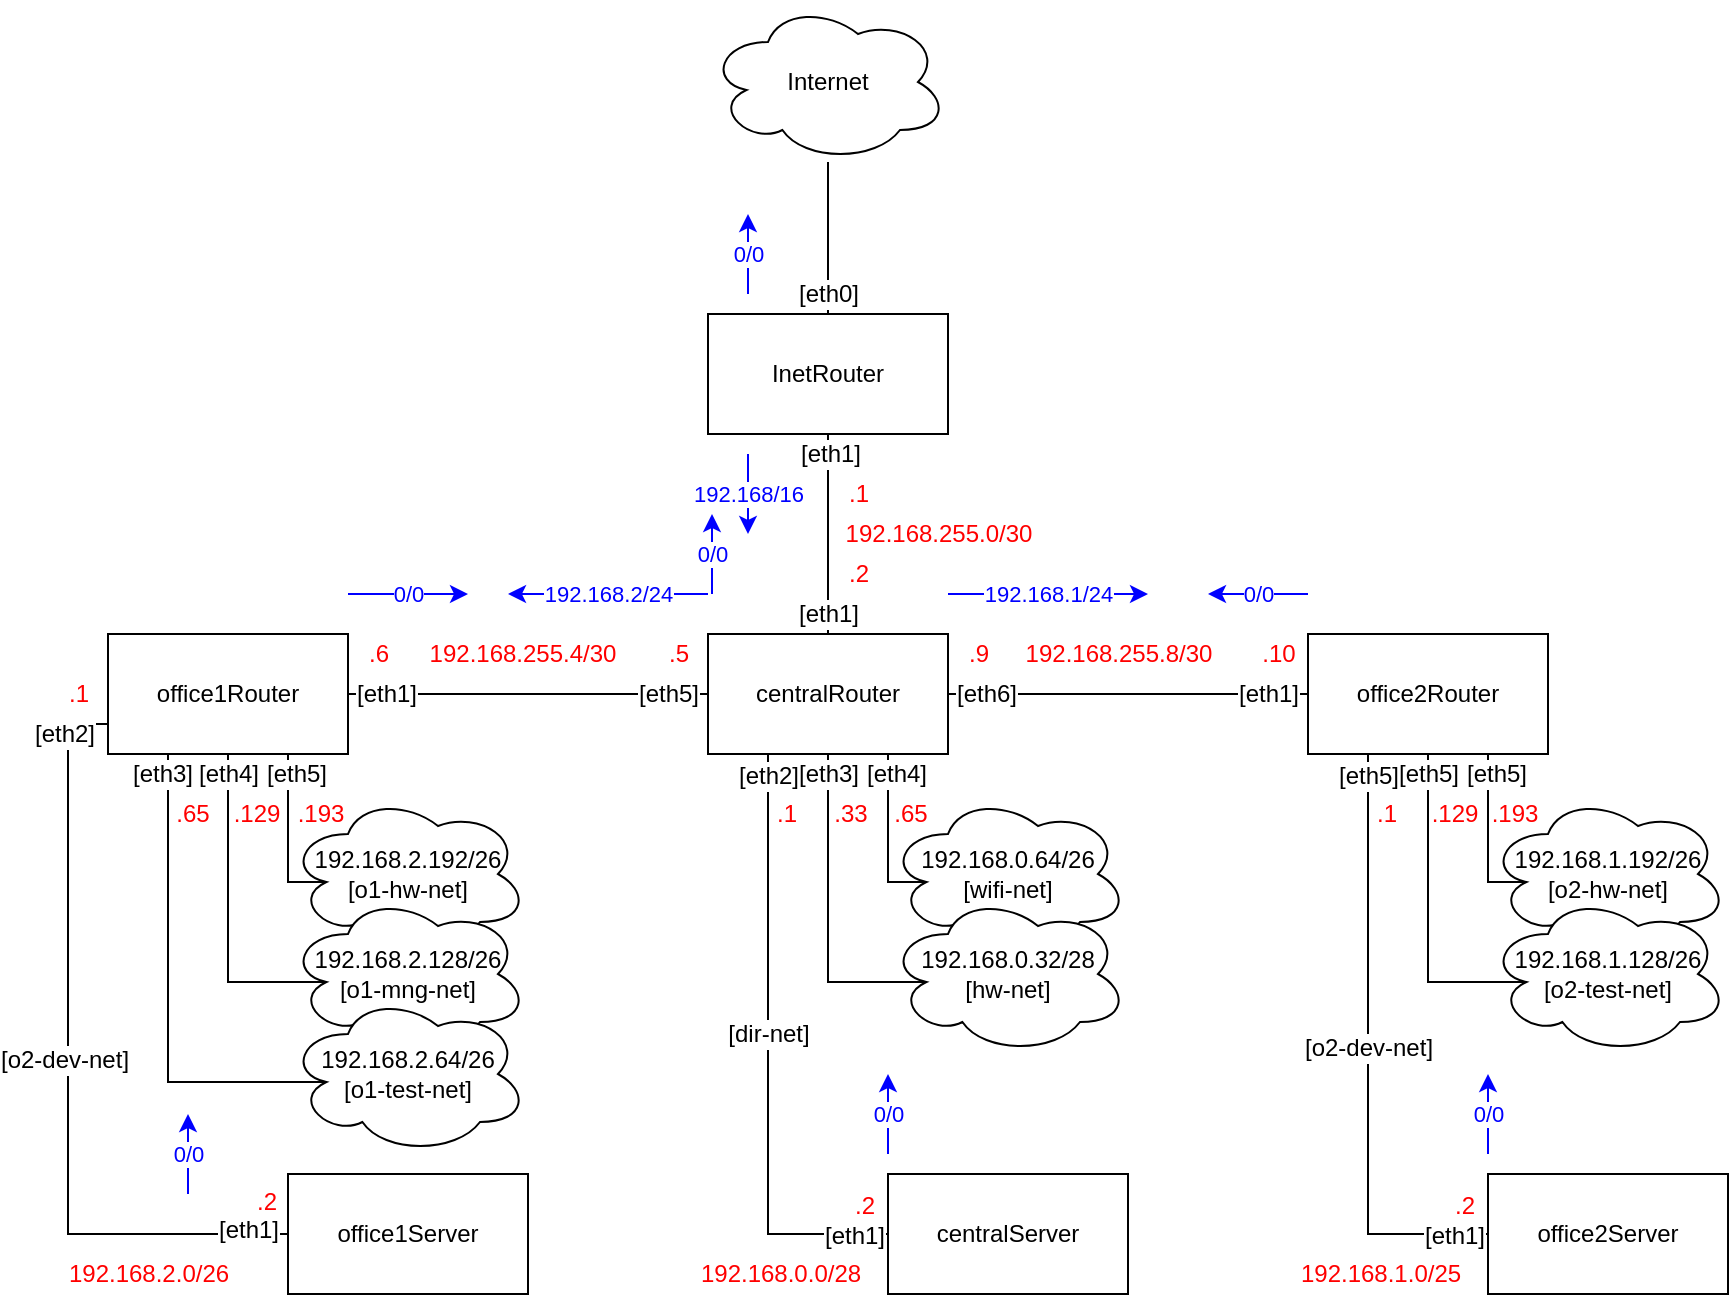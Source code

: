 <mxfile version="12.6.5" type="device"><diagram id="DPJ_6MhXkqL7MhU8b8yA" name="Page-1"><mxGraphModel dx="1773" dy="725" grid="1" gridSize="10" guides="1" tooltips="1" connect="1" arrows="1" fold="1" page="1" pageScale="1" pageWidth="827" pageHeight="1169" math="0" shadow="0"><root><mxCell id="0"/><mxCell id="1" parent="0"/><mxCell id="fYzJv8XHW7CNswu0KV_L-2" value="InetRouter" style="rounded=0;whiteSpace=wrap;html=1;" vertex="1" parent="1"><mxGeometry x="340" y="200" width="120" height="60" as="geometry"/></mxCell><mxCell id="fYzJv8XHW7CNswu0KV_L-3" value="Internet" style="ellipse;shape=cloud;whiteSpace=wrap;html=1;" vertex="1" parent="1"><mxGeometry x="340" y="44" width="120" height="80" as="geometry"/></mxCell><mxCell id="fYzJv8XHW7CNswu0KV_L-4" value="" style="endArrow=none;html=1;exitX=0.5;exitY=0;exitDx=0;exitDy=0;" edge="1" parent="1" source="fYzJv8XHW7CNswu0KV_L-2" target="fYzJv8XHW7CNswu0KV_L-3"><mxGeometry width="50" height="50" relative="1" as="geometry"><mxPoint x="340" y="330" as="sourcePoint"/><mxPoint x="390" y="280" as="targetPoint"/></mxGeometry></mxCell><mxCell id="fYzJv8XHW7CNswu0KV_L-5" value="[eth0]" style="text;html=1;align=center;verticalAlign=middle;resizable=0;points=[];labelBackgroundColor=#ffffff;" vertex="1" connectable="0" parent="fYzJv8XHW7CNswu0KV_L-4"><mxGeometry x="-0.053" y="-1" relative="1" as="geometry"><mxPoint x="-1" y="26" as="offset"/></mxGeometry></mxCell><mxCell id="fYzJv8XHW7CNswu0KV_L-7" value="centralRouter" style="rounded=0;whiteSpace=wrap;html=1;" vertex="1" parent="1"><mxGeometry x="340" y="360" width="120" height="60" as="geometry"/></mxCell><mxCell id="fYzJv8XHW7CNswu0KV_L-8" value="" style="endArrow=none;html=1;entryX=0.5;entryY=1;entryDx=0;entryDy=0;" edge="1" parent="1" source="fYzJv8XHW7CNswu0KV_L-7" target="fYzJv8XHW7CNswu0KV_L-2"><mxGeometry width="50" height="50" relative="1" as="geometry"><mxPoint x="410" y="210" as="sourcePoint"/><mxPoint x="410" y="134" as="targetPoint"/></mxGeometry></mxCell><mxCell id="fYzJv8XHW7CNswu0KV_L-9" value="[eth1]" style="text;html=1;align=center;verticalAlign=middle;resizable=0;points=[];labelBackgroundColor=#ffffff;" vertex="1" connectable="0" parent="fYzJv8XHW7CNswu0KV_L-8"><mxGeometry x="-0.053" y="-1" relative="1" as="geometry"><mxPoint x="-1" y="37" as="offset"/></mxGeometry></mxCell><mxCell id="fYzJv8XHW7CNswu0KV_L-10" value="[eth1]" style="text;html=1;align=center;verticalAlign=middle;resizable=0;points=[];labelBackgroundColor=#ffffff;" vertex="1" connectable="0" parent="fYzJv8XHW7CNswu0KV_L-8"><mxGeometry x="0.62" y="-1" relative="1" as="geometry"><mxPoint y="-9" as="offset"/></mxGeometry></mxCell><mxCell id="fYzJv8XHW7CNswu0KV_L-11" value="192.168.255.0/30" style="text;html=1;align=center;verticalAlign=middle;resizable=0;points=[];autosize=1;fontColor=#FF0000;" vertex="1" parent="1"><mxGeometry x="400" y="300" width="110" height="20" as="geometry"/></mxCell><mxCell id="fYzJv8XHW7CNswu0KV_L-12" value=".1" style="text;html=1;align=center;verticalAlign=middle;resizable=0;points=[];autosize=1;fontColor=#FF0000;" vertex="1" parent="1"><mxGeometry x="400" y="280" width="30" height="20" as="geometry"/></mxCell><mxCell id="fYzJv8XHW7CNswu0KV_L-13" value=".2" style="text;html=1;align=center;verticalAlign=middle;resizable=0;points=[];autosize=1;fontColor=#FF0000;" vertex="1" parent="1"><mxGeometry x="400" y="320" width="30" height="20" as="geometry"/></mxCell><mxCell id="fYzJv8XHW7CNswu0KV_L-14" value="office1Router" style="rounded=0;whiteSpace=wrap;html=1;" vertex="1" parent="1"><mxGeometry x="40" y="360" width="120" height="60" as="geometry"/></mxCell><mxCell id="fYzJv8XHW7CNswu0KV_L-16" value="" style="endArrow=none;html=1;entryX=1;entryY=0.5;entryDx=0;entryDy=0;exitX=0;exitY=0.5;exitDx=0;exitDy=0;" edge="1" parent="1" source="fYzJv8XHW7CNswu0KV_L-7" target="fYzJv8XHW7CNswu0KV_L-14"><mxGeometry width="50" height="50" relative="1" as="geometry"><mxPoint x="40" y="490" as="sourcePoint"/><mxPoint x="90" y="440" as="targetPoint"/></mxGeometry></mxCell><mxCell id="fYzJv8XHW7CNswu0KV_L-53" value="[eth5]" style="text;html=1;align=center;verticalAlign=middle;resizable=0;points=[];labelBackgroundColor=#ffffff;" vertex="1" connectable="0" parent="fYzJv8XHW7CNswu0KV_L-16"><mxGeometry x="-0.644" y="-1" relative="1" as="geometry"><mxPoint x="12" y="1" as="offset"/></mxGeometry></mxCell><mxCell id="fYzJv8XHW7CNswu0KV_L-54" value="[eth1]" style="text;html=1;align=center;verticalAlign=middle;resizable=0;points=[];labelBackgroundColor=#ffffff;" vertex="1" connectable="0" parent="fYzJv8XHW7CNswu0KV_L-16"><mxGeometry x="0.789" relative="1" as="geometry"><mxPoint as="offset"/></mxGeometry></mxCell><mxCell id="fYzJv8XHW7CNswu0KV_L-17" value="192.168.2.192/26&lt;br&gt;[o1-hw-net]" style="ellipse;shape=cloud;whiteSpace=wrap;html=1;" vertex="1" parent="1"><mxGeometry x="130" y="440" width="120" height="80" as="geometry"/></mxCell><mxCell id="fYzJv8XHW7CNswu0KV_L-18" value="192.168.2.128/26&lt;br&gt;[o1-mng-net]" style="ellipse;shape=cloud;whiteSpace=wrap;html=1;" vertex="1" parent="1"><mxGeometry x="130" y="490" width="120" height="80" as="geometry"/></mxCell><mxCell id="fYzJv8XHW7CNswu0KV_L-19" value="192.168.2.64/26&lt;br&gt;[o1-test-net]" style="ellipse;shape=cloud;whiteSpace=wrap;html=1;" vertex="1" parent="1"><mxGeometry x="130" y="540" width="120" height="80" as="geometry"/></mxCell><mxCell id="fYzJv8XHW7CNswu0KV_L-20" value="office1Server" style="rounded=0;whiteSpace=wrap;html=1;" vertex="1" parent="1"><mxGeometry x="130" y="630" width="120" height="60" as="geometry"/></mxCell><mxCell id="fYzJv8XHW7CNswu0KV_L-21" value="" style="endArrow=none;html=1;entryX=0.16;entryY=0.55;entryDx=0;entryDy=0;entryPerimeter=0;edgeStyle=elbowEdgeStyle;elbow=vertical;rounded=0;exitX=0.75;exitY=1;exitDx=0;exitDy=0;" edge="1" parent="1" source="fYzJv8XHW7CNswu0KV_L-14" target="fYzJv8XHW7CNswu0KV_L-17"><mxGeometry width="50" height="50" relative="1" as="geometry"><mxPoint x="40" y="760" as="sourcePoint"/><mxPoint x="90" y="710" as="targetPoint"/><Array as="points"><mxPoint x="140" y="484"/></Array></mxGeometry></mxCell><mxCell id="fYzJv8XHW7CNswu0KV_L-32" value="[eth5]" style="text;html=1;align=center;verticalAlign=middle;resizable=0;points=[];labelBackgroundColor=#ffffff;" vertex="1" connectable="0" parent="fYzJv8XHW7CNswu0KV_L-21"><mxGeometry x="0.202" y="-2" relative="1" as="geometry"><mxPoint x="6" y="-40" as="offset"/></mxGeometry></mxCell><mxCell id="fYzJv8XHW7CNswu0KV_L-22" value="" style="endArrow=none;html=1;entryX=0.16;entryY=0.55;entryDx=0;entryDy=0;entryPerimeter=0;edgeStyle=elbowEdgeStyle;elbow=vertical;rounded=0;exitX=0.5;exitY=1;exitDx=0;exitDy=0;" edge="1" parent="1" source="fYzJv8XHW7CNswu0KV_L-14" target="fYzJv8XHW7CNswu0KV_L-18"><mxGeometry width="50" height="50" relative="1" as="geometry"><mxPoint x="140" y="430" as="sourcePoint"/><mxPoint x="159.2" y="494" as="targetPoint"/><Array as="points"><mxPoint x="130" y="534"/></Array></mxGeometry></mxCell><mxCell id="fYzJv8XHW7CNswu0KV_L-31" value="[eth4]" style="text;html=1;align=center;verticalAlign=middle;resizable=0;points=[];labelBackgroundColor=#ffffff;" vertex="1" connectable="0" parent="fYzJv8XHW7CNswu0KV_L-22"><mxGeometry x="0.115" y="-1" relative="1" as="geometry"><mxPoint x="1" y="-81" as="offset"/></mxGeometry></mxCell><mxCell id="fYzJv8XHW7CNswu0KV_L-23" value="" style="endArrow=none;html=1;entryX=0.16;entryY=0.55;entryDx=0;entryDy=0;entryPerimeter=0;edgeStyle=elbowEdgeStyle;elbow=vertical;rounded=0;exitX=0.25;exitY=1;exitDx=0;exitDy=0;" edge="1" parent="1" source="fYzJv8XHW7CNswu0KV_L-14" target="fYzJv8XHW7CNswu0KV_L-19"><mxGeometry width="50" height="50" relative="1" as="geometry"><mxPoint x="110" y="430" as="sourcePoint"/><mxPoint x="159.2" y="544" as="targetPoint"/><Array as="points"><mxPoint x="130" y="584"/></Array></mxGeometry></mxCell><mxCell id="fYzJv8XHW7CNswu0KV_L-30" value="[eth3]" style="text;html=1;align=center;verticalAlign=middle;resizable=0;points=[];labelBackgroundColor=#ffffff;" vertex="1" connectable="0" parent="fYzJv8XHW7CNswu0KV_L-23"><mxGeometry x="-0.219" y="-1" relative="1" as="geometry"><mxPoint x="-2" y="-85" as="offset"/></mxGeometry></mxCell><mxCell id="fYzJv8XHW7CNswu0KV_L-24" value="" style="endArrow=none;html=1;entryX=0;entryY=0.5;entryDx=0;entryDy=0;edgeStyle=elbowEdgeStyle;elbow=vertical;rounded=0;exitX=0;exitY=0.75;exitDx=0;exitDy=0;" edge="1" parent="1" source="fYzJv8XHW7CNswu0KV_L-14" target="fYzJv8XHW7CNswu0KV_L-20"><mxGeometry width="50" height="50" relative="1" as="geometry"><mxPoint x="80" y="430" as="sourcePoint"/><mxPoint x="159.2" y="594" as="targetPoint"/><Array as="points"><mxPoint x="20" y="590"/><mxPoint x="110" y="660"/></Array></mxGeometry></mxCell><mxCell id="fYzJv8XHW7CNswu0KV_L-29" value="[eth2]" style="text;html=1;align=center;verticalAlign=middle;resizable=0;points=[];labelBackgroundColor=#ffffff;" vertex="1" connectable="0" parent="fYzJv8XHW7CNswu0KV_L-24"><mxGeometry x="-0.662" y="-2" relative="1" as="geometry"><mxPoint y="-40" as="offset"/></mxGeometry></mxCell><mxCell id="fYzJv8XHW7CNswu0KV_L-44" value="[eth1]" style="text;html=1;align=center;verticalAlign=middle;resizable=0;points=[];labelBackgroundColor=#ffffff;" vertex="1" connectable="0" parent="fYzJv8XHW7CNswu0KV_L-24"><mxGeometry x="0.849" y="2" relative="1" as="geometry"><mxPoint x="9" as="offset"/></mxGeometry></mxCell><mxCell id="fYzJv8XHW7CNswu0KV_L-82" value="[o2-dev-net]" style="text;html=1;align=center;verticalAlign=middle;resizable=0;points=[];labelBackgroundColor=#ffffff;" vertex="1" connectable="0" parent="fYzJv8XHW7CNswu0KV_L-24"><mxGeometry x="-0.023" y="-2" relative="1" as="geometry"><mxPoint as="offset"/></mxGeometry></mxCell><mxCell id="fYzJv8XHW7CNswu0KV_L-25" value=".193" style="text;html=1;align=center;verticalAlign=middle;resizable=0;points=[];autosize=1;fontColor=#FF0000;" vertex="1" parent="1"><mxGeometry x="126" y="440" width="40" height="20" as="geometry"/></mxCell><mxCell id="fYzJv8XHW7CNswu0KV_L-26" value=".129" style="text;html=1;align=center;verticalAlign=middle;resizable=0;points=[];autosize=1;fontColor=#FF0000;" vertex="1" parent="1"><mxGeometry x="94" y="440" width="40" height="20" as="geometry"/></mxCell><mxCell id="fYzJv8XHW7CNswu0KV_L-27" value=".65" style="text;html=1;align=center;verticalAlign=middle;resizable=0;points=[];autosize=1;fontColor=#FF0000;" vertex="1" parent="1"><mxGeometry x="67" y="440" width="30" height="20" as="geometry"/></mxCell><mxCell id="fYzJv8XHW7CNswu0KV_L-28" value=".1" style="text;html=1;align=center;verticalAlign=middle;resizable=0;points=[];autosize=1;fontColor=#FF0000;" vertex="1" parent="1"><mxGeometry x="10" y="380" width="30" height="20" as="geometry"/></mxCell><mxCell id="fYzJv8XHW7CNswu0KV_L-33" value="192.168.0.64/26&lt;br&gt;[wifi-net]" style="ellipse;shape=cloud;whiteSpace=wrap;html=1;" vertex="1" parent="1"><mxGeometry x="430" y="440" width="120" height="80" as="geometry"/></mxCell><mxCell id="fYzJv8XHW7CNswu0KV_L-34" value="192.168.0.32/28&lt;br&gt;[hw-net]" style="ellipse;shape=cloud;whiteSpace=wrap;html=1;" vertex="1" parent="1"><mxGeometry x="430" y="490" width="120" height="80" as="geometry"/></mxCell><mxCell id="fYzJv8XHW7CNswu0KV_L-35" value="centralServer" style="rounded=0;whiteSpace=wrap;html=1;" vertex="1" parent="1"><mxGeometry x="430" y="630" width="120" height="60" as="geometry"/></mxCell><mxCell id="fYzJv8XHW7CNswu0KV_L-36" value="" style="endArrow=none;html=1;entryX=0.16;entryY=0.55;entryDx=0;entryDy=0;entryPerimeter=0;edgeStyle=elbowEdgeStyle;elbow=vertical;rounded=0;exitX=0.75;exitY=1;exitDx=0;exitDy=0;" edge="1" parent="1" source="fYzJv8XHW7CNswu0KV_L-7" target="fYzJv8XHW7CNswu0KV_L-33"><mxGeometry width="50" height="50" relative="1" as="geometry"><mxPoint x="140" y="430" as="sourcePoint"/><mxPoint x="159.2" y="494" as="targetPoint"/><Array as="points"><mxPoint x="430" y="484"/></Array></mxGeometry></mxCell><mxCell id="fYzJv8XHW7CNswu0KV_L-37" value="[eth4]" style="text;html=1;align=center;verticalAlign=middle;resizable=0;points=[];labelBackgroundColor=#ffffff;" vertex="1" connectable="0" parent="fYzJv8XHW7CNswu0KV_L-36"><mxGeometry x="0.202" y="-2" relative="1" as="geometry"><mxPoint x="6" y="-40" as="offset"/></mxGeometry></mxCell><mxCell id="fYzJv8XHW7CNswu0KV_L-38" value="" style="endArrow=none;html=1;entryX=0.16;entryY=0.55;entryDx=0;entryDy=0;entryPerimeter=0;edgeStyle=elbowEdgeStyle;elbow=vertical;rounded=0;exitX=0.5;exitY=1;exitDx=0;exitDy=0;" edge="1" parent="1" source="fYzJv8XHW7CNswu0KV_L-7" target="fYzJv8XHW7CNswu0KV_L-34"><mxGeometry width="50" height="50" relative="1" as="geometry"><mxPoint x="440" y="430" as="sourcePoint"/><mxPoint x="459.2" y="494" as="targetPoint"/><Array as="points"><mxPoint x="420" y="534"/></Array></mxGeometry></mxCell><mxCell id="fYzJv8XHW7CNswu0KV_L-39" value="[eth3]" style="text;html=1;align=center;verticalAlign=middle;resizable=0;points=[];labelBackgroundColor=#ffffff;" vertex="1" connectable="0" parent="fYzJv8XHW7CNswu0KV_L-38"><mxGeometry x="0.202" y="-2" relative="1" as="geometry"><mxPoint x="2" y="-88" as="offset"/></mxGeometry></mxCell><mxCell id="fYzJv8XHW7CNswu0KV_L-40" value="" style="endArrow=none;html=1;entryX=0;entryY=0.5;entryDx=0;entryDy=0;edgeStyle=elbowEdgeStyle;elbow=vertical;rounded=0;exitX=0.25;exitY=1;exitDx=0;exitDy=0;" edge="1" parent="1" source="fYzJv8XHW7CNswu0KV_L-7" target="fYzJv8XHW7CNswu0KV_L-35"><mxGeometry width="50" height="50" relative="1" as="geometry"><mxPoint x="410" y="430" as="sourcePoint"/><mxPoint x="459.2" y="544" as="targetPoint"/><Array as="points"><mxPoint x="400" y="660"/></Array></mxGeometry></mxCell><mxCell id="fYzJv8XHW7CNswu0KV_L-41" value="[eth2]" style="text;html=1;align=center;verticalAlign=middle;resizable=0;points=[];labelBackgroundColor=#ffffff;" vertex="1" connectable="0" parent="fYzJv8XHW7CNswu0KV_L-40"><mxGeometry x="0.202" y="-2" relative="1" as="geometry"><mxPoint x="2" y="-170" as="offset"/></mxGeometry></mxCell><mxCell id="fYzJv8XHW7CNswu0KV_L-47" value="[eth1]" style="text;html=1;align=center;verticalAlign=middle;resizable=0;points=[];labelBackgroundColor=#ffffff;" vertex="1" connectable="0" parent="fYzJv8XHW7CNswu0KV_L-40"><mxGeometry x="0.6" y="10" relative="1" as="geometry"><mxPoint x="43" y="11" as="offset"/></mxGeometry></mxCell><mxCell id="fYzJv8XHW7CNswu0KV_L-80" value="[dir-net]" style="text;html=1;align=center;verticalAlign=middle;resizable=0;points=[];labelBackgroundColor=#ffffff;" vertex="1" connectable="0" parent="fYzJv8XHW7CNswu0KV_L-40"><mxGeometry x="-0.067" relative="1" as="geometry"><mxPoint as="offset"/></mxGeometry></mxCell><mxCell id="fYzJv8XHW7CNswu0KV_L-42" value=".65" style="text;html=1;align=center;verticalAlign=middle;resizable=0;points=[];autosize=1;fontColor=#FF0000;" vertex="1" parent="1"><mxGeometry x="426" y="440" width="30" height="20" as="geometry"/></mxCell><mxCell id="fYzJv8XHW7CNswu0KV_L-43" value=".33" style="text;html=1;align=center;verticalAlign=middle;resizable=0;points=[];autosize=1;fontColor=#FF0000;" vertex="1" parent="1"><mxGeometry x="396" y="440" width="30" height="20" as="geometry"/></mxCell><mxCell id="fYzJv8XHW7CNswu0KV_L-45" value=".2" style="text;html=1;align=center;verticalAlign=middle;resizable=0;points=[];autosize=1;fontColor=#FF0000;" vertex="1" parent="1"><mxGeometry x="104" y="634" width="30" height="20" as="geometry"/></mxCell><mxCell id="fYzJv8XHW7CNswu0KV_L-46" value="192.168.2.0/26" style="text;html=1;align=center;verticalAlign=middle;resizable=0;points=[];autosize=1;fontColor=#FF0000;" vertex="1" parent="1"><mxGeometry x="10" y="670" width="100" height="20" as="geometry"/></mxCell><mxCell id="fYzJv8XHW7CNswu0KV_L-48" value=".2" style="text;html=1;align=center;verticalAlign=middle;resizable=0;points=[];autosize=1;fontColor=#FF0000;" vertex="1" parent="1"><mxGeometry x="403" y="636" width="30" height="20" as="geometry"/></mxCell><mxCell id="fYzJv8XHW7CNswu0KV_L-49" value=".1" style="text;html=1;align=center;verticalAlign=middle;resizable=0;points=[];autosize=1;fontColor=#FF0000;" vertex="1" parent="1"><mxGeometry x="364" y="440" width="30" height="20" as="geometry"/></mxCell><mxCell id="fYzJv8XHW7CNswu0KV_L-50" value="192.168.0.0/28" style="text;html=1;align=center;verticalAlign=middle;resizable=0;points=[];autosize=1;fontColor=#FF0000;" vertex="1" parent="1"><mxGeometry x="326" y="670" width="100" height="20" as="geometry"/></mxCell><mxCell id="fYzJv8XHW7CNswu0KV_L-51" value="office2Router" style="rounded=0;whiteSpace=wrap;html=1;" vertex="1" parent="1"><mxGeometry x="640" y="360" width="120" height="60" as="geometry"/></mxCell><mxCell id="fYzJv8XHW7CNswu0KV_L-55" value="192.168.255.4/30" style="text;html=1;align=center;verticalAlign=middle;resizable=0;points=[];autosize=1;fontColor=#FF0000;" vertex="1" parent="1"><mxGeometry x="192" y="360" width="110" height="20" as="geometry"/></mxCell><mxCell id="fYzJv8XHW7CNswu0KV_L-56" value=".6" style="text;html=1;align=center;verticalAlign=middle;resizable=0;points=[];autosize=1;fontColor=#FF0000;" vertex="1" parent="1"><mxGeometry x="160" y="360" width="30" height="20" as="geometry"/></mxCell><mxCell id="fYzJv8XHW7CNswu0KV_L-57" value=".5" style="text;html=1;align=center;verticalAlign=middle;resizable=0;points=[];autosize=1;fontColor=#FF0000;" vertex="1" parent="1"><mxGeometry x="310" y="360" width="30" height="20" as="geometry"/></mxCell><mxCell id="fYzJv8XHW7CNswu0KV_L-58" value="" style="endArrow=none;html=1;entryX=1;entryY=0.5;entryDx=0;entryDy=0;exitX=0;exitY=0.5;exitDx=0;exitDy=0;" edge="1" parent="1" source="fYzJv8XHW7CNswu0KV_L-51" target="fYzJv8XHW7CNswu0KV_L-7"><mxGeometry width="50" height="50" relative="1" as="geometry"><mxPoint x="350" y="400" as="sourcePoint"/><mxPoint x="170" y="400" as="targetPoint"/></mxGeometry></mxCell><mxCell id="fYzJv8XHW7CNswu0KV_L-59" value="[eth1]" style="text;html=1;align=center;verticalAlign=middle;resizable=0;points=[];labelBackgroundColor=#ffffff;" vertex="1" connectable="0" parent="fYzJv8XHW7CNswu0KV_L-58"><mxGeometry x="-0.644" y="-1" relative="1" as="geometry"><mxPoint x="12" y="1" as="offset"/></mxGeometry></mxCell><mxCell id="fYzJv8XHW7CNswu0KV_L-60" value="[eth6]" style="text;html=1;align=center;verticalAlign=middle;resizable=0;points=[];labelBackgroundColor=#ffffff;" vertex="1" connectable="0" parent="fYzJv8XHW7CNswu0KV_L-58"><mxGeometry x="0.789" relative="1" as="geometry"><mxPoint as="offset"/></mxGeometry></mxCell><mxCell id="fYzJv8XHW7CNswu0KV_L-61" value="192.168.255.8/30" style="text;html=1;align=center;verticalAlign=middle;resizable=0;points=[];autosize=1;fontColor=#FF0000;" vertex="1" parent="1"><mxGeometry x="490" y="360" width="110" height="20" as="geometry"/></mxCell><mxCell id="fYzJv8XHW7CNswu0KV_L-62" value=".9" style="text;html=1;align=center;verticalAlign=middle;resizable=0;points=[];autosize=1;fontColor=#FF0000;" vertex="1" parent="1"><mxGeometry x="460" y="360" width="30" height="20" as="geometry"/></mxCell><mxCell id="fYzJv8XHW7CNswu0KV_L-63" value=".10" style="text;html=1;align=center;verticalAlign=middle;resizable=0;points=[];autosize=1;fontColor=#FF0000;" vertex="1" parent="1"><mxGeometry x="610" y="360" width="30" height="20" as="geometry"/></mxCell><mxCell id="fYzJv8XHW7CNswu0KV_L-64" value="192.168.1.192/26&lt;br&gt;[o2-hw-net]" style="ellipse;shape=cloud;whiteSpace=wrap;html=1;" vertex="1" parent="1"><mxGeometry x="730" y="440" width="120" height="80" as="geometry"/></mxCell><mxCell id="fYzJv8XHW7CNswu0KV_L-65" value="192.168.1.128/26&lt;br&gt;[o2-test-net]" style="ellipse;shape=cloud;whiteSpace=wrap;html=1;" vertex="1" parent="1"><mxGeometry x="730" y="490" width="120" height="80" as="geometry"/></mxCell><mxCell id="fYzJv8XHW7CNswu0KV_L-66" value="office2Server" style="rounded=0;whiteSpace=wrap;html=1;" vertex="1" parent="1"><mxGeometry x="730" y="630" width="120" height="60" as="geometry"/></mxCell><mxCell id="fYzJv8XHW7CNswu0KV_L-67" value="" style="endArrow=none;html=1;entryX=0.16;entryY=0.55;entryDx=0;entryDy=0;entryPerimeter=0;edgeStyle=elbowEdgeStyle;elbow=vertical;rounded=0;exitX=0.75;exitY=1;exitDx=0;exitDy=0;" edge="1" parent="1" target="fYzJv8XHW7CNswu0KV_L-64" source="fYzJv8XHW7CNswu0KV_L-51"><mxGeometry width="50" height="50" relative="1" as="geometry"><mxPoint x="730" y="420" as="sourcePoint"/><mxPoint x="459.2" y="494" as="targetPoint"/><Array as="points"><mxPoint x="730" y="484"/></Array></mxGeometry></mxCell><mxCell id="fYzJv8XHW7CNswu0KV_L-68" value="[eth5]" style="text;html=1;align=center;verticalAlign=middle;resizable=0;points=[];labelBackgroundColor=#ffffff;" vertex="1" connectable="0" parent="fYzJv8XHW7CNswu0KV_L-67"><mxGeometry x="0.202" y="-2" relative="1" as="geometry"><mxPoint x="6" y="-40" as="offset"/></mxGeometry></mxCell><mxCell id="fYzJv8XHW7CNswu0KV_L-69" value="" style="endArrow=none;html=1;entryX=0.16;entryY=0.55;entryDx=0;entryDy=0;entryPerimeter=0;edgeStyle=elbowEdgeStyle;elbow=vertical;rounded=0;exitX=0.5;exitY=1;exitDx=0;exitDy=0;" edge="1" parent="1" target="fYzJv8XHW7CNswu0KV_L-65" source="fYzJv8XHW7CNswu0KV_L-51"><mxGeometry width="50" height="50" relative="1" as="geometry"><mxPoint x="690" y="480" as="sourcePoint"/><mxPoint x="759.2" y="494" as="targetPoint"/><Array as="points"><mxPoint x="720" y="534"/></Array></mxGeometry></mxCell><mxCell id="fYzJv8XHW7CNswu0KV_L-70" value="[eth5]" style="text;html=1;align=center;verticalAlign=middle;resizable=0;points=[];labelBackgroundColor=#ffffff;" vertex="1" connectable="0" parent="fYzJv8XHW7CNswu0KV_L-69"><mxGeometry x="0.202" y="-2" relative="1" as="geometry"><mxPoint x="2" y="-88" as="offset"/></mxGeometry></mxCell><mxCell id="fYzJv8XHW7CNswu0KV_L-71" value="" style="endArrow=none;html=1;entryX=0;entryY=0.5;entryDx=0;entryDy=0;edgeStyle=elbowEdgeStyle;elbow=vertical;rounded=0;exitX=0.25;exitY=1;exitDx=0;exitDy=0;" edge="1" parent="1" target="fYzJv8XHW7CNswu0KV_L-66" source="fYzJv8XHW7CNswu0KV_L-51"><mxGeometry width="50" height="50" relative="1" as="geometry"><mxPoint x="670" y="420" as="sourcePoint"/><mxPoint x="759.2" y="544" as="targetPoint"/><Array as="points"><mxPoint x="700" y="660"/></Array></mxGeometry></mxCell><mxCell id="fYzJv8XHW7CNswu0KV_L-72" value="[eth5]" style="text;html=1;align=center;verticalAlign=middle;resizable=0;points=[];labelBackgroundColor=#ffffff;" vertex="1" connectable="0" parent="fYzJv8XHW7CNswu0KV_L-71"><mxGeometry x="0.202" y="-2" relative="1" as="geometry"><mxPoint x="2" y="-170" as="offset"/></mxGeometry></mxCell><mxCell id="fYzJv8XHW7CNswu0KV_L-73" value="[eth1]" style="text;html=1;align=center;verticalAlign=middle;resizable=0;points=[];labelBackgroundColor=#ffffff;" vertex="1" connectable="0" parent="fYzJv8XHW7CNswu0KV_L-71"><mxGeometry x="0.6" y="10" relative="1" as="geometry"><mxPoint x="43" y="11" as="offset"/></mxGeometry></mxCell><mxCell id="fYzJv8XHW7CNswu0KV_L-81" value="[o2-dev-net]" style="text;html=1;align=center;verticalAlign=middle;resizable=0;points=[];labelBackgroundColor=#ffffff;" vertex="1" connectable="0" parent="fYzJv8XHW7CNswu0KV_L-71"><mxGeometry x="-0.02" relative="1" as="geometry"><mxPoint as="offset"/></mxGeometry></mxCell><mxCell id="fYzJv8XHW7CNswu0KV_L-74" value=".193" style="text;html=1;align=center;verticalAlign=middle;resizable=0;points=[];autosize=1;fontColor=#FF0000;" vertex="1" parent="1"><mxGeometry x="723" y="440" width="40" height="20" as="geometry"/></mxCell><mxCell id="fYzJv8XHW7CNswu0KV_L-75" value=".129" style="text;html=1;align=center;verticalAlign=middle;resizable=0;points=[];autosize=1;fontColor=#FF0000;" vertex="1" parent="1"><mxGeometry x="693" y="440" width="40" height="20" as="geometry"/></mxCell><mxCell id="fYzJv8XHW7CNswu0KV_L-76" value=".2" style="text;html=1;align=center;verticalAlign=middle;resizable=0;points=[];autosize=1;fontColor=#FF0000;" vertex="1" parent="1"><mxGeometry x="703" y="636" width="30" height="20" as="geometry"/></mxCell><mxCell id="fYzJv8XHW7CNswu0KV_L-77" value=".1" style="text;html=1;align=center;verticalAlign=middle;resizable=0;points=[];autosize=1;fontColor=#FF0000;" vertex="1" parent="1"><mxGeometry x="664" y="440" width="30" height="20" as="geometry"/></mxCell><mxCell id="fYzJv8XHW7CNswu0KV_L-78" value="192.168.1.0/25" style="text;html=1;align=center;verticalAlign=middle;resizable=0;points=[];autosize=1;fontColor=#FF0000;" vertex="1" parent="1"><mxGeometry x="626" y="670" width="100" height="20" as="geometry"/></mxCell><mxCell id="fYzJv8XHW7CNswu0KV_L-83" value="0/0" style="endArrow=classic;html=1;fontColor=#0000FF;strokeColor=#0000FF;" edge="1" parent="1"><mxGeometry width="50" height="50" relative="1" as="geometry"><mxPoint x="360" y="190" as="sourcePoint"/><mxPoint x="360" y="150" as="targetPoint"/></mxGeometry></mxCell><mxCell id="fYzJv8XHW7CNswu0KV_L-84" value="0/0" style="endArrow=classic;html=1;fontColor=#0000FF;strokeColor=#0000FF;" edge="1" parent="1"><mxGeometry width="50" height="50" relative="1" as="geometry"><mxPoint x="342" y="340" as="sourcePoint"/><mxPoint x="342" y="300" as="targetPoint"/></mxGeometry></mxCell><mxCell id="fYzJv8XHW7CNswu0KV_L-85" value="192.168/16" style="endArrow=classic;html=1;fontColor=#0000FF;strokeColor=#0000FF;" edge="1" parent="1"><mxGeometry width="50" height="50" relative="1" as="geometry"><mxPoint x="360" y="270" as="sourcePoint"/><mxPoint x="360" y="310" as="targetPoint"/></mxGeometry></mxCell><mxCell id="fYzJv8XHW7CNswu0KV_L-86" value="192.168.2/24" style="endArrow=classic;html=1;fontColor=#0000FF;strokeColor=#0000FF;" edge="1" parent="1"><mxGeometry width="50" height="50" relative="1" as="geometry"><mxPoint x="340" y="340" as="sourcePoint"/><mxPoint x="240" y="340" as="targetPoint"/></mxGeometry></mxCell><mxCell id="fYzJv8XHW7CNswu0KV_L-87" value="192.168.1/24" style="endArrow=classic;html=1;fontColor=#0000FF;strokeColor=#0000FF;" edge="1" parent="1"><mxGeometry width="50" height="50" relative="1" as="geometry"><mxPoint x="460" y="340" as="sourcePoint"/><mxPoint x="560" y="340" as="targetPoint"/></mxGeometry></mxCell><mxCell id="fYzJv8XHW7CNswu0KV_L-89" value="0/0" style="endArrow=classic;html=1;fontColor=#0000FF;strokeColor=#0000FF;" edge="1" parent="1"><mxGeometry width="50" height="50" relative="1" as="geometry"><mxPoint x="160" y="340" as="sourcePoint"/><mxPoint x="220" y="340" as="targetPoint"/></mxGeometry></mxCell><mxCell id="fYzJv8XHW7CNswu0KV_L-90" value="0/0" style="endArrow=classic;html=1;fontColor=#0000FF;strokeColor=#0000FF;" edge="1" parent="1"><mxGeometry width="50" height="50" relative="1" as="geometry"><mxPoint x="640" y="340" as="sourcePoint"/><mxPoint x="590" y="340" as="targetPoint"/></mxGeometry></mxCell><mxCell id="fYzJv8XHW7CNswu0KV_L-91" value="0/0" style="endArrow=classic;html=1;fontColor=#0000FF;strokeColor=#0000FF;" edge="1" parent="1"><mxGeometry width="50" height="50" relative="1" as="geometry"><mxPoint x="730" y="620" as="sourcePoint"/><mxPoint x="730" y="580" as="targetPoint"/></mxGeometry></mxCell><mxCell id="fYzJv8XHW7CNswu0KV_L-92" value="0/0" style="endArrow=classic;html=1;fontColor=#0000FF;strokeColor=#0000FF;" edge="1" parent="1"><mxGeometry width="50" height="50" relative="1" as="geometry"><mxPoint x="430" y="620" as="sourcePoint"/><mxPoint x="430" y="580" as="targetPoint"/></mxGeometry></mxCell><mxCell id="fYzJv8XHW7CNswu0KV_L-93" value="0/0" style="endArrow=classic;html=1;fontColor=#0000FF;strokeColor=#0000FF;" edge="1" parent="1"><mxGeometry width="50" height="50" relative="1" as="geometry"><mxPoint x="80" y="640" as="sourcePoint"/><mxPoint x="80" y="600" as="targetPoint"/></mxGeometry></mxCell></root></mxGraphModel></diagram></mxfile>
